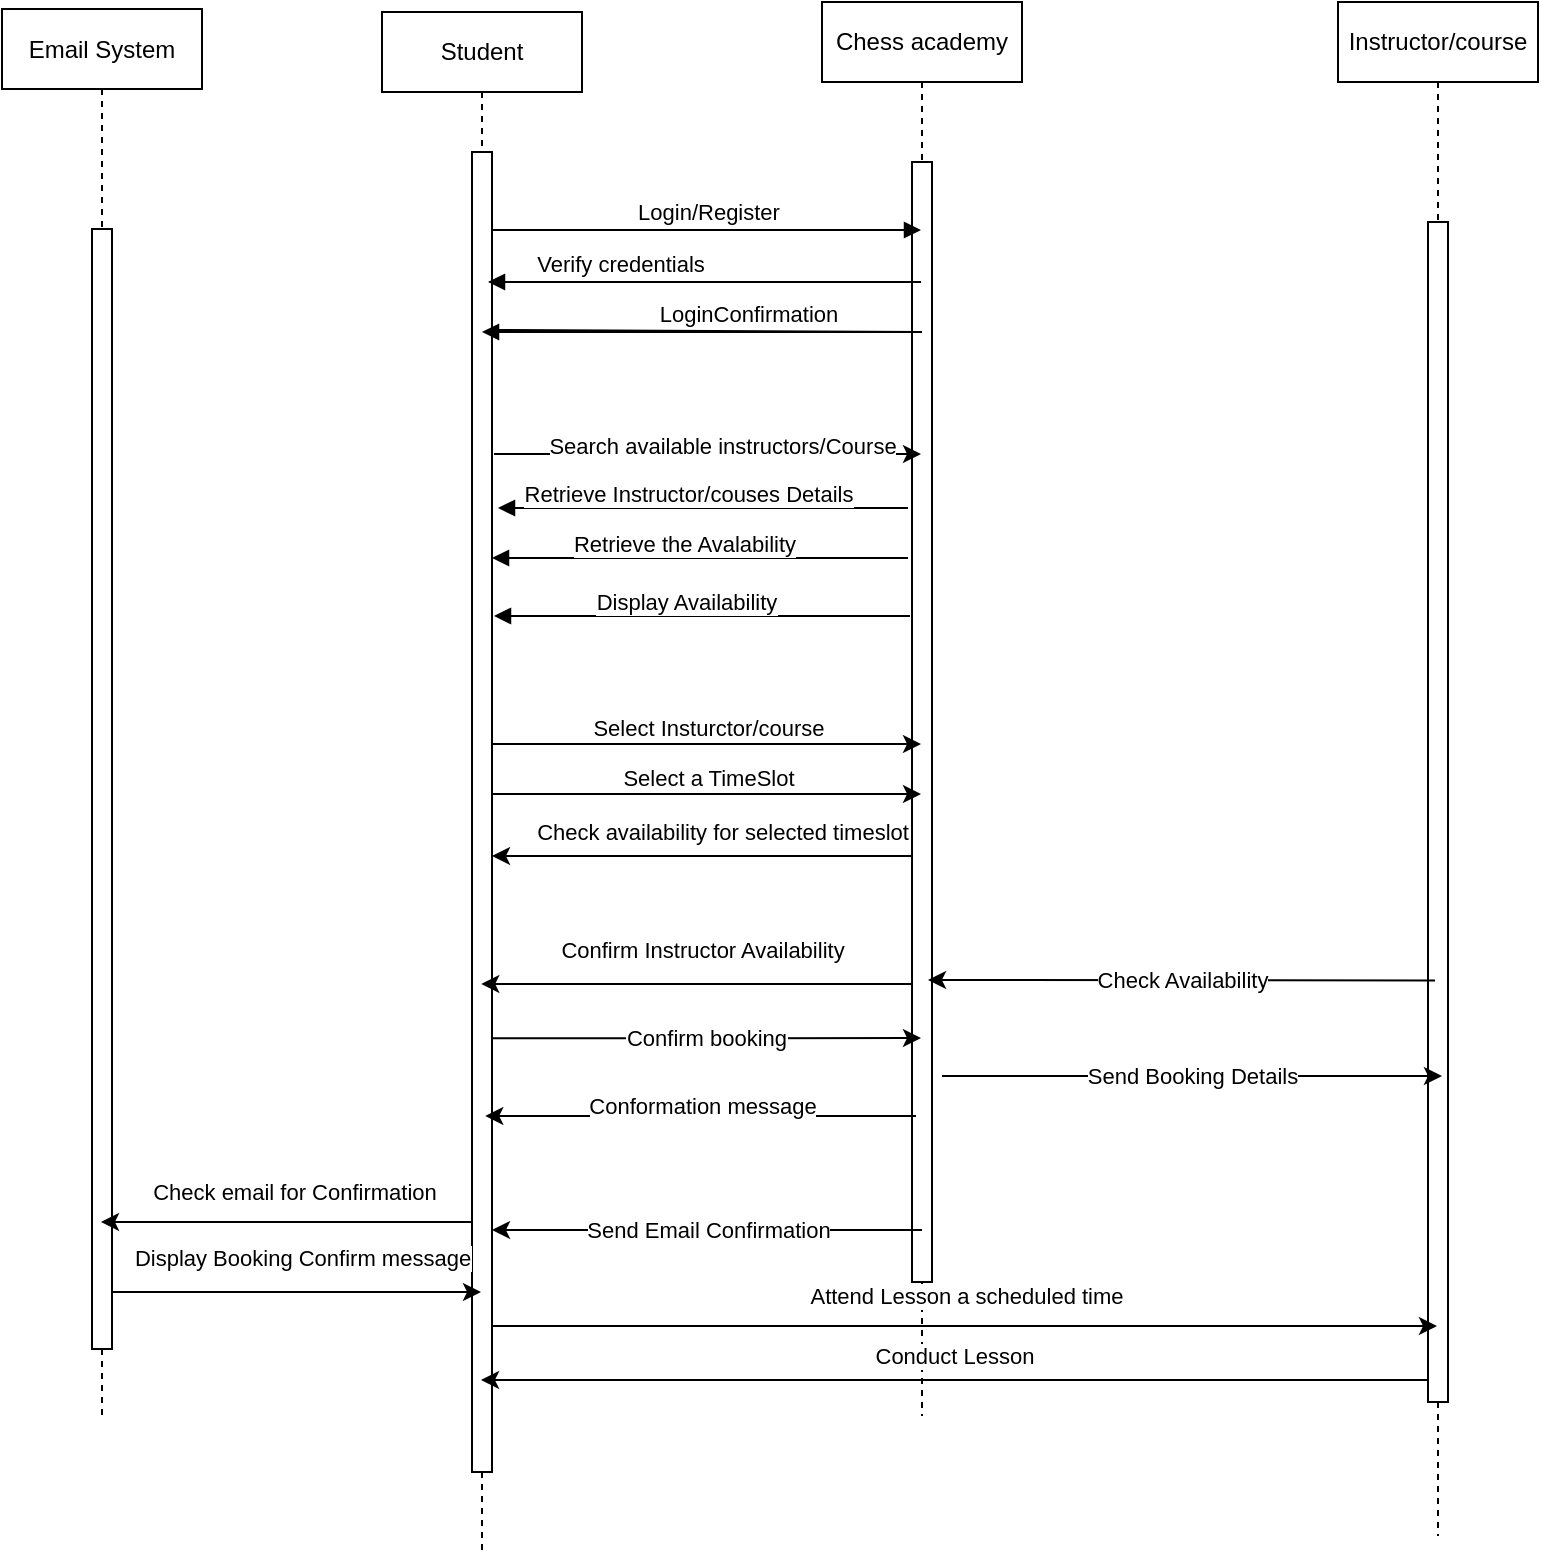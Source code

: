 <mxfile version="24.7.4">
  <diagram name="Page-1" id="2YBvvXClWsGukQMizWep">
    <mxGraphModel dx="1900" dy="522" grid="1" gridSize="10" guides="1" tooltips="1" connect="1" arrows="1" fold="1" page="1" pageScale="1" pageWidth="850" pageHeight="1100" math="0" shadow="0">
      <root>
        <mxCell id="0" />
        <mxCell id="1" parent="0" />
        <mxCell id="aM9ryv3xv72pqoxQDRHE-1" value="Student" style="shape=umlLifeline;perimeter=lifelinePerimeter;whiteSpace=wrap;html=1;container=0;dropTarget=0;collapsible=0;recursiveResize=0;outlineConnect=0;portConstraint=eastwest;newEdgeStyle={&quot;edgeStyle&quot;:&quot;elbowEdgeStyle&quot;,&quot;elbow&quot;:&quot;vertical&quot;,&quot;curved&quot;:0,&quot;rounded&quot;:0};" parent="1" vertex="1">
          <mxGeometry x="10" y="168" width="100" height="772" as="geometry" />
        </mxCell>
        <mxCell id="hI97XiKoF0Yvzsesv23n-10" style="edgeStyle=elbowEdgeStyle;rounded=0;orthogonalLoop=1;jettySize=auto;html=1;elbow=vertical;curved=0;" parent="aM9ryv3xv72pqoxQDRHE-1" source="aM9ryv3xv72pqoxQDRHE-2" target="aM9ryv3xv72pqoxQDRHE-1" edge="1">
          <mxGeometry relative="1" as="geometry" />
        </mxCell>
        <mxCell id="hI97XiKoF0Yvzsesv23n-11" style="edgeStyle=elbowEdgeStyle;rounded=0;orthogonalLoop=1;jettySize=auto;html=1;elbow=vertical;curved=0;" parent="aM9ryv3xv72pqoxQDRHE-1" source="aM9ryv3xv72pqoxQDRHE-2" target="aM9ryv3xv72pqoxQDRHE-1" edge="1">
          <mxGeometry relative="1" as="geometry" />
        </mxCell>
        <mxCell id="hI97XiKoF0Yvzsesv23n-13" style="edgeStyle=elbowEdgeStyle;rounded=0;orthogonalLoop=1;jettySize=auto;html=1;elbow=vertical;curved=0;" parent="aM9ryv3xv72pqoxQDRHE-1" source="aM9ryv3xv72pqoxQDRHE-2" target="aM9ryv3xv72pqoxQDRHE-1" edge="1">
          <mxGeometry relative="1" as="geometry" />
        </mxCell>
        <mxCell id="hI97XiKoF0Yvzsesv23n-14" style="edgeStyle=elbowEdgeStyle;rounded=0;orthogonalLoop=1;jettySize=auto;html=1;elbow=vertical;curved=0;" parent="aM9ryv3xv72pqoxQDRHE-1" source="aM9ryv3xv72pqoxQDRHE-2" target="aM9ryv3xv72pqoxQDRHE-1" edge="1">
          <mxGeometry relative="1" as="geometry" />
        </mxCell>
        <mxCell id="aM9ryv3xv72pqoxQDRHE-2" value="" style="html=1;points=[];perimeter=orthogonalPerimeter;outlineConnect=0;targetShapes=umlLifeline;portConstraint=eastwest;newEdgeStyle={&quot;edgeStyle&quot;:&quot;elbowEdgeStyle&quot;,&quot;elbow&quot;:&quot;vertical&quot;,&quot;curved&quot;:0,&quot;rounded&quot;:0};" parent="aM9ryv3xv72pqoxQDRHE-1" vertex="1">
          <mxGeometry x="45" y="70" width="10" height="660" as="geometry" />
        </mxCell>
        <mxCell id="aM9ryv3xv72pqoxQDRHE-5" value="Chess academy" style="shape=umlLifeline;perimeter=lifelinePerimeter;whiteSpace=wrap;html=1;container=0;dropTarget=0;collapsible=0;recursiveResize=0;outlineConnect=0;portConstraint=eastwest;newEdgeStyle={&quot;edgeStyle&quot;:&quot;elbowEdgeStyle&quot;,&quot;elbow&quot;:&quot;vertical&quot;,&quot;curved&quot;:0,&quot;rounded&quot;:0};" parent="1" vertex="1">
          <mxGeometry x="230" y="163" width="100" height="707" as="geometry" />
        </mxCell>
        <mxCell id="aM9ryv3xv72pqoxQDRHE-6" value="" style="html=1;points=[];perimeter=orthogonalPerimeter;outlineConnect=0;targetShapes=umlLifeline;portConstraint=eastwest;newEdgeStyle={&quot;edgeStyle&quot;:&quot;elbowEdgeStyle&quot;,&quot;elbow&quot;:&quot;vertical&quot;,&quot;curved&quot;:0,&quot;rounded&quot;:0};" parent="aM9ryv3xv72pqoxQDRHE-5" vertex="1">
          <mxGeometry x="45" y="80" width="10" height="560" as="geometry" />
        </mxCell>
        <mxCell id="aM9ryv3xv72pqoxQDRHE-7" value="Login/Register" style="html=1;verticalAlign=bottom;endArrow=block;edgeStyle=elbowEdgeStyle;elbow=vertical;curved=0;rounded=0;" parent="1" target="aM9ryv3xv72pqoxQDRHE-5" edge="1">
          <mxGeometry relative="1" as="geometry">
            <mxPoint x="65" y="277" as="sourcePoint" />
            <Array as="points">
              <mxPoint x="180" y="277" />
            </Array>
            <mxPoint x="245" y="277" as="targetPoint" />
          </mxGeometry>
        </mxCell>
        <mxCell id="aM9ryv3xv72pqoxQDRHE-9" value="Verify credentials" style="html=1;verticalAlign=bottom;endArrow=block;edgeStyle=elbowEdgeStyle;elbow=vertical;curved=0;rounded=0;" parent="1" source="aM9ryv3xv72pqoxQDRHE-5" edge="1">
          <mxGeometry x="0.39" relative="1" as="geometry">
            <mxPoint x="62.5" y="303" as="sourcePoint" />
            <Array as="points" />
            <mxPoint x="63" y="303" as="targetPoint" />
            <mxPoint as="offset" />
          </mxGeometry>
        </mxCell>
        <mxCell id="hI97XiKoF0Yvzsesv23n-4" value="Search available instructors/Course" style="edgeStyle=elbowEdgeStyle;rounded=0;orthogonalLoop=1;jettySize=auto;html=1;elbow=vertical;curved=0;align=center;" parent="1" edge="1">
          <mxGeometry x="0.068" y="4" relative="1" as="geometry">
            <mxPoint x="66" y="389" as="sourcePoint" />
            <mxPoint x="279.5" y="389" as="targetPoint" />
            <mxPoint as="offset" />
          </mxGeometry>
        </mxCell>
        <mxCell id="hI97XiKoF0Yvzsesv23n-15" value="Select a TimeSlot&lt;span style=&quot;color: rgba(0, 0, 0, 0); font-family: monospace; font-size: 0px; text-align: start; background-color: rgb(251, 251, 251);&quot;&gt;%3CmxGraphModel%3E%3Croot%3E%3CmxCell%20id%3D%220%22%2F%3E%3CmxCell%20id%3D%221%22%20parent%3D%220%22%2F%3E%3CmxCell%20id%3D%222%22%20value%3D%22Chess%20academy%22%20style%3D%22shape%3DumlLifeline%3Bperimeter%3DlifelinePerimeter%3BwhiteSpace%3Dwrap%3Bhtml%3D1%3Bcontainer%3D0%3BdropTarget%3D0%3Bcollapsible%3D0%3BrecursiveResize%3D0%3BoutlineConnect%3D0%3BportConstraint%3Deastwest%3BnewEdgeStyle%3D%7B%26quot%3BedgeStyle%26quot%3B%3A%26quot%3BelbowEdgeStyle%26quot%3B%2C%26quot%3Belbow%26quot%3B%3A%26quot%3Bvertical%26quot%3B%2C%26quot%3Bcurved%26quot%3B%3A0%2C%26quot%3Brounded%26quot%3B%3A0%7D%3B%22%20vertex%3D%221%22%20parent%3D%221%22%3E%3CmxGeometry%20x%3D%22230%22%20y%3D%2220%22%20width%3D%22100%22%20height%3D%22630%22%20as%3D%22geometry%22%2F%3E%3C%2FmxCell%3E%3CmxCell%20id%3D%223%22%20value%3D%22%22%20style%3D%22html%3D1%3Bpoints%3D%5B%5D%3Bperimeter%3DorthogonalPerimeter%3BoutlineConnect%3D0%3BtargetShapes%3DumlLifeline%3BportConstraint%3Deastwest%3BnewEdgeStyle%3D%7B%26quot%3BedgeStyle%26quot%3B%3A%26quot%3BelbowEdgeStyle%26quot%3B%2C%26quot%3Belbow%26quot%3B%3A%26quot%3Bvertical%26quot%3B%2C%26quot%3Bcurved%26quot%3B%3A0%2C%26quot%3Brounded%26quot%3B%3A0%7D%3B%22%20vertex%3D%221%22%20parent%3D%222%22%3E%3CmxGeometry%20x%3D%2245%22%20y%3D%2280%22%20width%3D%2210%22%20height%3D%22360%22%20as%3D%22geometry%22%2F%3E%3C%2FmxCell%3E%3C%2Froot%3E%3C%2FmxGraphModel%3E&lt;/span&gt;" style="edgeStyle=elbowEdgeStyle;rounded=0;orthogonalLoop=1;jettySize=auto;html=1;elbow=vertical;curved=0;" parent="1" edge="1">
          <mxGeometry y="8" relative="1" as="geometry">
            <mxPoint x="65" y="559" as="sourcePoint" />
            <mxPoint x="279.5" y="559" as="targetPoint" />
            <mxPoint as="offset" />
          </mxGeometry>
        </mxCell>
        <mxCell id="hI97XiKoF0Yvzsesv23n-20" value="LoginConfirmation" style="html=1;verticalAlign=bottom;endArrow=block;edgeStyle=elbowEdgeStyle;elbow=vertical;curved=0;rounded=0;" parent="1" target="aM9ryv3xv72pqoxQDRHE-1" edge="1">
          <mxGeometry x="0.39" relative="1" as="geometry">
            <mxPoint x="65.5" y="327" as="sourcePoint" />
            <Array as="points">
              <mxPoint x="280" y="328" />
            </Array>
            <mxPoint x="66" y="328" as="targetPoint" />
            <mxPoint as="offset" />
          </mxGeometry>
        </mxCell>
        <mxCell id="hI97XiKoF0Yvzsesv23n-22" value="Retrieve Instructor/couses Details" style="html=1;verticalAlign=bottom;endArrow=block;edgeStyle=elbowEdgeStyle;elbow=vertical;curved=0;rounded=0;" parent="1" edge="1">
          <mxGeometry x="0.078" y="2" relative="1" as="geometry">
            <mxPoint x="273" y="416" as="sourcePoint" />
            <Array as="points" />
            <mxPoint x="68" y="416" as="targetPoint" />
            <mxPoint as="offset" />
          </mxGeometry>
        </mxCell>
        <mxCell id="hI97XiKoF0Yvzsesv23n-24" value="Retrieve the Avalability" style="html=1;verticalAlign=bottom;endArrow=block;edgeStyle=elbowEdgeStyle;elbow=vertical;curved=0;rounded=0;" parent="1" edge="1">
          <mxGeometry x="0.078" y="2" relative="1" as="geometry">
            <mxPoint x="273" y="441" as="sourcePoint" />
            <Array as="points" />
            <mxPoint x="65" y="441" as="targetPoint" />
            <mxPoint as="offset" />
          </mxGeometry>
        </mxCell>
        <mxCell id="hI97XiKoF0Yvzsesv23n-25" value="Display Availability" style="html=1;verticalAlign=bottom;endArrow=block;edgeStyle=elbowEdgeStyle;elbow=vertical;curved=0;rounded=0;" parent="1" edge="1">
          <mxGeometry x="0.078" y="2" relative="1" as="geometry">
            <mxPoint x="274" y="470" as="sourcePoint" />
            <Array as="points" />
            <mxPoint x="66" y="470" as="targetPoint" />
            <mxPoint as="offset" />
          </mxGeometry>
        </mxCell>
        <mxCell id="hI97XiKoF0Yvzsesv23n-26" value="Instructor/course" style="shape=umlLifeline;perimeter=lifelinePerimeter;whiteSpace=wrap;html=1;container=0;dropTarget=0;collapsible=0;recursiveResize=0;outlineConnect=0;portConstraint=eastwest;newEdgeStyle={&quot;edgeStyle&quot;:&quot;elbowEdgeStyle&quot;,&quot;elbow&quot;:&quot;vertical&quot;,&quot;curved&quot;:0,&quot;rounded&quot;:0};" parent="1" vertex="1">
          <mxGeometry x="488" y="163" width="100" height="767" as="geometry" />
        </mxCell>
        <mxCell id="hI97XiKoF0Yvzsesv23n-27" value="" style="html=1;points=[];perimeter=orthogonalPerimeter;outlineConnect=0;targetShapes=umlLifeline;portConstraint=eastwest;newEdgeStyle={&quot;edgeStyle&quot;:&quot;elbowEdgeStyle&quot;,&quot;elbow&quot;:&quot;vertical&quot;,&quot;curved&quot;:0,&quot;rounded&quot;:0};" parent="hI97XiKoF0Yvzsesv23n-26" vertex="1">
          <mxGeometry x="45" y="110" width="10" height="590" as="geometry" />
        </mxCell>
        <mxCell id="hI97XiKoF0Yvzsesv23n-28" value="Send Booking Details" style="edgeStyle=elbowEdgeStyle;rounded=0;orthogonalLoop=1;jettySize=auto;html=1;elbow=vertical;curved=0;" parent="1" edge="1">
          <mxGeometry relative="1" as="geometry">
            <mxPoint x="290" y="699.997" as="sourcePoint" />
            <mxPoint x="540" y="700" as="targetPoint" />
          </mxGeometry>
        </mxCell>
        <mxCell id="hI97XiKoF0Yvzsesv23n-29" value="Check Availability" style="edgeStyle=elbowEdgeStyle;rounded=0;orthogonalLoop=1;jettySize=auto;html=1;elbow=vertical;curved=0;" parent="1" edge="1">
          <mxGeometry relative="1" as="geometry">
            <mxPoint x="536.5" y="652.26" as="sourcePoint" />
            <mxPoint x="283" y="652.26" as="targetPoint" />
            <Array as="points">
              <mxPoint x="403" y="652" />
            </Array>
          </mxGeometry>
        </mxCell>
        <mxCell id="hI97XiKoF0Yvzsesv23n-31" value="Select Insturctor/course" style="edgeStyle=elbowEdgeStyle;rounded=0;orthogonalLoop=1;jettySize=auto;html=1;elbow=vertical;curved=0;" parent="1" edge="1">
          <mxGeometry y="8" relative="1" as="geometry">
            <mxPoint x="65" y="534" as="sourcePoint" />
            <mxPoint x="279.5" y="534" as="targetPoint" />
            <mxPoint as="offset" />
          </mxGeometry>
        </mxCell>
        <mxCell id="hI97XiKoF0Yvzsesv23n-32" value="Check availability for selected timeslot" style="edgeStyle=elbowEdgeStyle;rounded=0;orthogonalLoop=1;jettySize=auto;html=1;elbow=vertical;curved=0;" parent="1" edge="1">
          <mxGeometry x="-0.095" y="-12" relative="1" as="geometry">
            <mxPoint x="275" y="590" as="sourcePoint" />
            <mxPoint x="65" y="590" as="targetPoint" />
            <mxPoint as="offset" />
          </mxGeometry>
        </mxCell>
        <mxCell id="bVgR7xW2YCkRJJm9dXig-2" value="Confirm Instructor Availability" style="edgeStyle=elbowEdgeStyle;rounded=0;orthogonalLoop=1;jettySize=auto;html=1;elbow=vertical;curved=0;" edge="1" parent="1">
          <mxGeometry x="-0.026" y="-17" relative="1" as="geometry">
            <mxPoint x="275" y="653.957" as="sourcePoint" />
            <mxPoint x="59.63" y="653.957" as="targetPoint" />
            <mxPoint as="offset" />
          </mxGeometry>
        </mxCell>
        <mxCell id="bVgR7xW2YCkRJJm9dXig-3" value="Confirm booking" style="edgeStyle=elbowEdgeStyle;rounded=0;orthogonalLoop=1;jettySize=auto;html=1;elbow=vertical;curved=0;" edge="1" parent="1">
          <mxGeometry relative="1" as="geometry">
            <mxPoint x="65" y="681.174" as="sourcePoint" />
            <mxPoint x="279.5" y="681.174" as="targetPoint" />
          </mxGeometry>
        </mxCell>
        <mxCell id="bVgR7xW2YCkRJJm9dXig-4" style="edgeStyle=elbowEdgeStyle;rounded=0;orthogonalLoop=1;jettySize=auto;html=1;elbow=vertical;curved=0;" edge="1" parent="1" target="aM9ryv3xv72pqoxQDRHE-5">
          <mxGeometry relative="1" as="geometry">
            <mxPoint x="280.0" y="720" as="targetPoint" />
            <mxPoint x="280.0" y="720" as="sourcePoint" />
            <Array as="points" />
          </mxGeometry>
        </mxCell>
        <mxCell id="bVgR7xW2YCkRJJm9dXig-6" value="Conformation message" style="edgeStyle=elbowEdgeStyle;rounded=0;orthogonalLoop=1;jettySize=auto;html=1;elbow=vertical;curved=0;" edge="1" parent="1">
          <mxGeometry x="-0.006" y="-5" relative="1" as="geometry">
            <mxPoint x="277" y="719.957" as="sourcePoint" />
            <mxPoint x="61.63" y="719.957" as="targetPoint" />
            <mxPoint as="offset" />
          </mxGeometry>
        </mxCell>
        <mxCell id="bVgR7xW2YCkRJJm9dXig-8" value="Email System" style="shape=umlLifeline;perimeter=lifelinePerimeter;whiteSpace=wrap;html=1;container=0;dropTarget=0;collapsible=0;recursiveResize=0;outlineConnect=0;portConstraint=eastwest;newEdgeStyle={&quot;edgeStyle&quot;:&quot;elbowEdgeStyle&quot;,&quot;elbow&quot;:&quot;vertical&quot;,&quot;curved&quot;:0,&quot;rounded&quot;:0};" vertex="1" parent="1">
          <mxGeometry x="-180" y="166.5" width="100" height="703.5" as="geometry" />
        </mxCell>
        <mxCell id="bVgR7xW2YCkRJJm9dXig-9" value="" style="html=1;points=[];perimeter=orthogonalPerimeter;outlineConnect=0;targetShapes=umlLifeline;portConstraint=eastwest;newEdgeStyle={&quot;edgeStyle&quot;:&quot;elbowEdgeStyle&quot;,&quot;elbow&quot;:&quot;vertical&quot;,&quot;curved&quot;:0,&quot;rounded&quot;:0};" vertex="1" parent="bVgR7xW2YCkRJJm9dXig-8">
          <mxGeometry x="45" y="110" width="10" height="560" as="geometry" />
        </mxCell>
        <mxCell id="bVgR7xW2YCkRJJm9dXig-10" value="Send Email Confirmation" style="edgeStyle=elbowEdgeStyle;rounded=0;orthogonalLoop=1;jettySize=auto;html=1;elbow=vertical;curved=0;" edge="1" parent="1">
          <mxGeometry relative="1" as="geometry">
            <mxPoint x="280" y="777" as="sourcePoint" />
            <mxPoint x="65" y="777" as="targetPoint" />
          </mxGeometry>
        </mxCell>
        <mxCell id="bVgR7xW2YCkRJJm9dXig-12" value="Check email for Confirmation" style="edgeStyle=elbowEdgeStyle;rounded=0;orthogonalLoop=1;jettySize=auto;html=1;elbow=vertical;curved=0;" edge="1" parent="1">
          <mxGeometry x="-0.035" y="-15" relative="1" as="geometry">
            <mxPoint x="55" y="773" as="sourcePoint" />
            <mxPoint x="-130.5" y="773" as="targetPoint" />
            <mxPoint as="offset" />
          </mxGeometry>
        </mxCell>
        <mxCell id="bVgR7xW2YCkRJJm9dXig-13" value="Display Booking Confirm message" style="edgeStyle=elbowEdgeStyle;rounded=0;orthogonalLoop=1;jettySize=auto;html=1;elbow=vertical;curved=0;" edge="1" parent="1">
          <mxGeometry x="0.03" y="17" relative="1" as="geometry">
            <mxPoint x="-125" y="808" as="sourcePoint" />
            <mxPoint x="59.5" y="808" as="targetPoint" />
            <mxPoint as="offset" />
          </mxGeometry>
        </mxCell>
        <mxCell id="bVgR7xW2YCkRJJm9dXig-14" value="Attend Lesson a scheduled time" style="edgeStyle=elbowEdgeStyle;rounded=0;orthogonalLoop=1;jettySize=auto;html=1;elbow=vertical;curved=0;" edge="1" parent="1">
          <mxGeometry y="15" relative="1" as="geometry">
            <mxPoint x="65" y="825" as="sourcePoint" />
            <mxPoint x="537.5" y="825" as="targetPoint" />
            <mxPoint as="offset" />
          </mxGeometry>
        </mxCell>
        <mxCell id="bVgR7xW2YCkRJJm9dXig-15" value="Conduct Lesson" style="edgeStyle=elbowEdgeStyle;rounded=0;orthogonalLoop=1;jettySize=auto;html=1;elbow=vertical;curved=0;" edge="1" parent="1">
          <mxGeometry y="-12" relative="1" as="geometry">
            <mxPoint x="533" y="852" as="sourcePoint" />
            <mxPoint x="59.5" y="852" as="targetPoint" />
            <mxPoint as="offset" />
          </mxGeometry>
        </mxCell>
      </root>
    </mxGraphModel>
  </diagram>
</mxfile>
